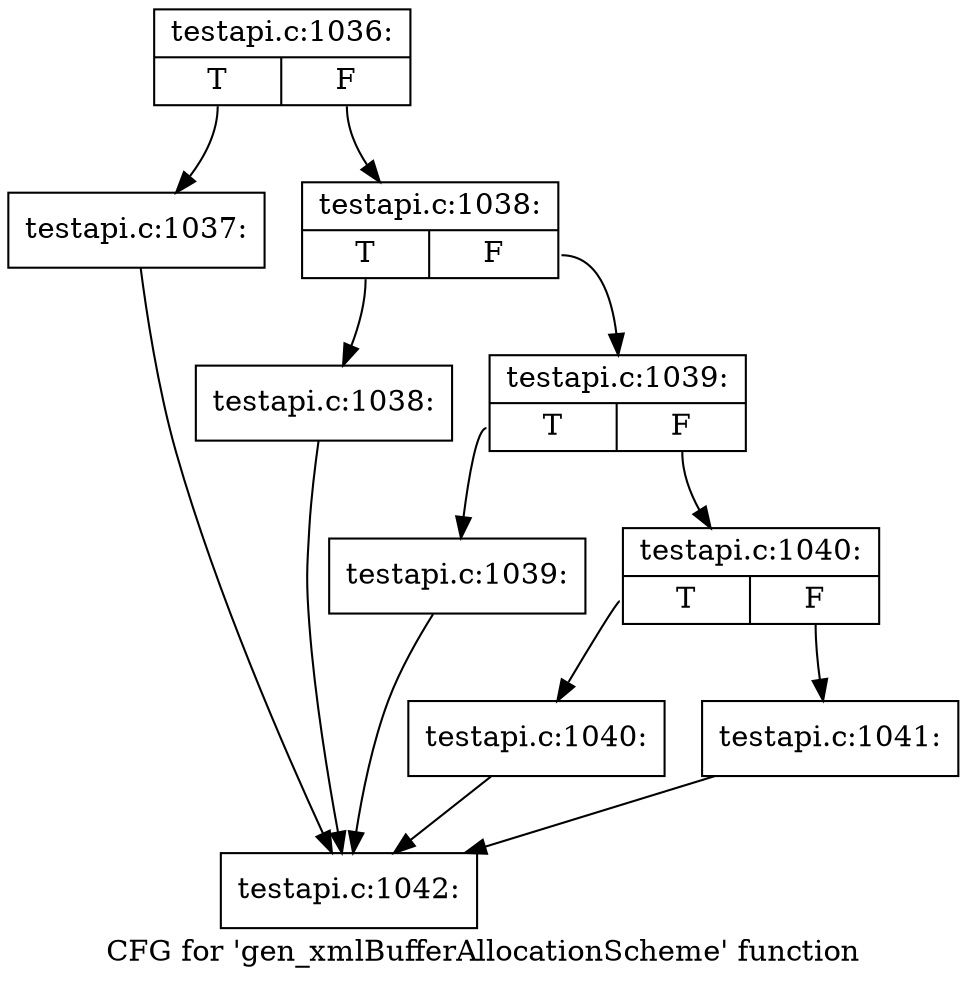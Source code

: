 digraph "CFG for 'gen_xmlBufferAllocationScheme' function" {
	label="CFG for 'gen_xmlBufferAllocationScheme' function";

	Node0x4b2a800 [shape=record,label="{testapi.c:1036:|{<s0>T|<s1>F}}"];
	Node0x4b2a800:s0 -> Node0x4b2f5c0;
	Node0x4b2a800:s1 -> Node0x4b2f610;
	Node0x4b2f5c0 [shape=record,label="{testapi.c:1037:}"];
	Node0x4b2f5c0 -> Node0x4b2f6c0;
	Node0x4b2f610 [shape=record,label="{testapi.c:1038:|{<s0>T|<s1>F}}"];
	Node0x4b2f610:s0 -> Node0x4b35d40;
	Node0x4b2f610:s1 -> Node0x4b35d90;
	Node0x4b35d40 [shape=record,label="{testapi.c:1038:}"];
	Node0x4b35d40 -> Node0x4b2f6c0;
	Node0x4b35d90 [shape=record,label="{testapi.c:1039:|{<s0>T|<s1>F}}"];
	Node0x4b35d90:s0 -> Node0x4b36220;
	Node0x4b35d90:s1 -> Node0x4b36270;
	Node0x4b36220 [shape=record,label="{testapi.c:1039:}"];
	Node0x4b36220 -> Node0x4b2f6c0;
	Node0x4b36270 [shape=record,label="{testapi.c:1040:|{<s0>T|<s1>F}}"];
	Node0x4b36270:s0 -> Node0x4b36700;
	Node0x4b36270:s1 -> Node0x4b36750;
	Node0x4b36700 [shape=record,label="{testapi.c:1040:}"];
	Node0x4b36700 -> Node0x4b2f6c0;
	Node0x4b36750 [shape=record,label="{testapi.c:1041:}"];
	Node0x4b36750 -> Node0x4b2f6c0;
	Node0x4b2f6c0 [shape=record,label="{testapi.c:1042:}"];
}
